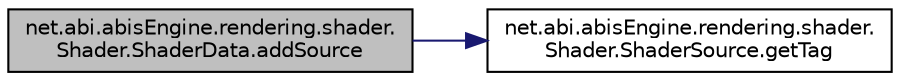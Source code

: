 digraph "net.abi.abisEngine.rendering.shader.Shader.ShaderData.addSource"
{
 // LATEX_PDF_SIZE
  edge [fontname="Helvetica",fontsize="10",labelfontname="Helvetica",labelfontsize="10"];
  node [fontname="Helvetica",fontsize="10",shape=record];
  rankdir="LR";
  Node1 [label="net.abi.abisEngine.rendering.shader.\lShader.ShaderData.addSource",height=0.2,width=0.4,color="black", fillcolor="grey75", style="filled", fontcolor="black",tooltip=" "];
  Node1 -> Node2 [color="midnightblue",fontsize="10",style="solid",fontname="Helvetica"];
  Node2 [label="net.abi.abisEngine.rendering.shader.\lShader.ShaderSource.getTag",height=0.2,width=0.4,color="black", fillcolor="white", style="filled",URL="$d3/d62/classnet_1_1abi_1_1abis_engine_1_1rendering_1_1shader_1_1_shader_1_1_shader_source.html#a4dcb32f3af9605d7588cff1eaf63af53",tooltip=" "];
}
